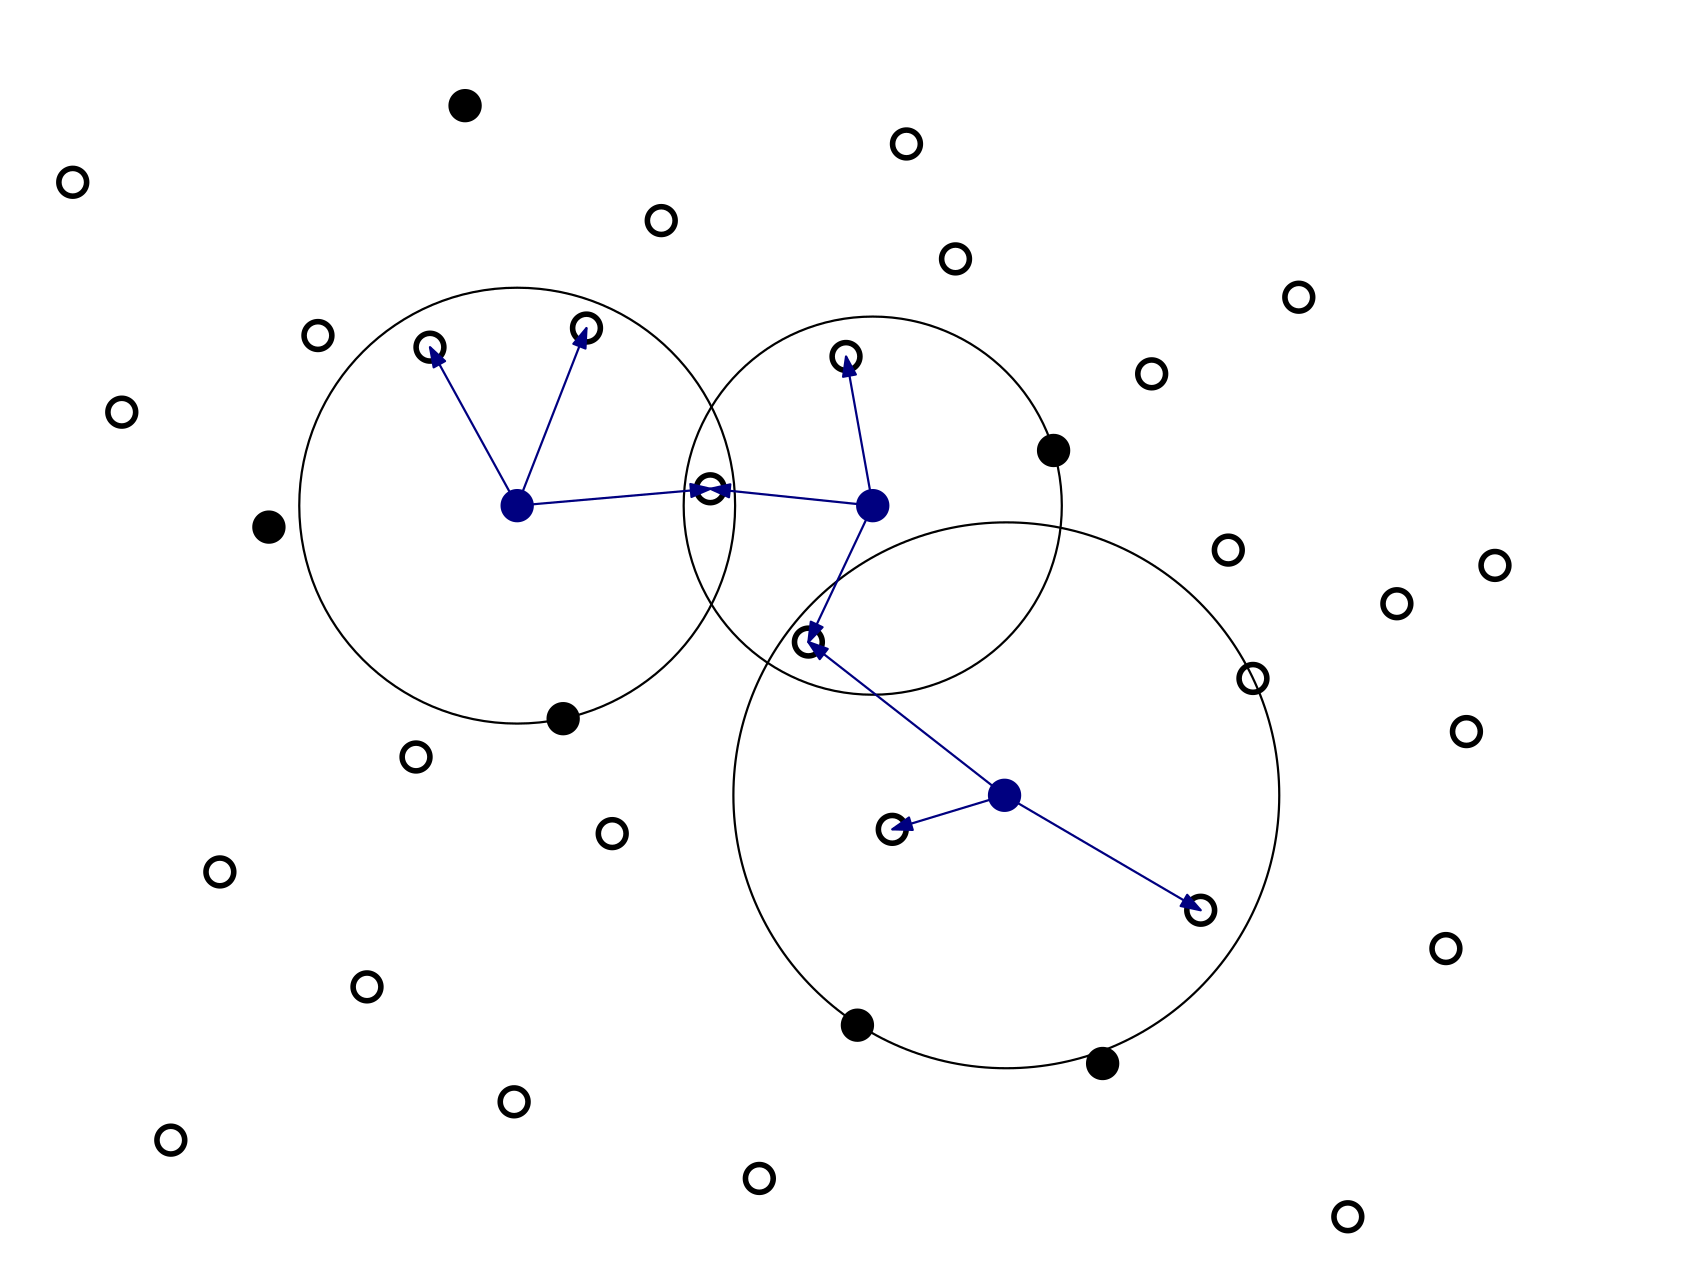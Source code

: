 <?xml version="1.0"?>
<!DOCTYPE ipe SYSTEM "ipe.dtd">
<ipe version="70218" creator="Ipe 7.2.28">
<info created="D:20240209213009" modified="D:20240209231437"/>
<ipestyle name="basic">
<symbol name="arrow/arc(spx)">
<path stroke="sym-stroke" fill="sym-stroke" pen="sym-pen">
0 0 m
-1 0.333 l
-1 -0.333 l
h
</path>
</symbol>
<symbol name="arrow/farc(spx)">
<path stroke="sym-stroke" fill="white" pen="sym-pen">
0 0 m
-1 0.333 l
-1 -0.333 l
h
</path>
</symbol>
<symbol name="arrow/ptarc(spx)">
<path stroke="sym-stroke" fill="sym-stroke" pen="sym-pen">
0 0 m
-1 0.333 l
-0.8 0 l
-1 -0.333 l
h
</path>
</symbol>
<symbol name="arrow/fptarc(spx)">
<path stroke="sym-stroke" fill="white" pen="sym-pen">
0 0 m
-1 0.333 l
-0.8 0 l
-1 -0.333 l
h
</path>
</symbol>
<symbol name="mark/circle(sx)" transformations="translations">
<path fill="sym-stroke">
0.6 0 0 0.6 0 0 e
0.4 0 0 0.4 0 0 e
</path>
</symbol>
<symbol name="mark/disk(sx)" transformations="translations">
<path fill="sym-stroke">
0.6 0 0 0.6 0 0 e
</path>
</symbol>
<symbol name="mark/fdisk(sfx)" transformations="translations">
<group>
<path fill="sym-fill">
0.5 0 0 0.5 0 0 e
</path>
<path fill="sym-stroke" fillrule="eofill">
0.6 0 0 0.6 0 0 e
0.4 0 0 0.4 0 0 e
</path>
</group>
</symbol>
<symbol name="mark/box(sx)" transformations="translations">
<path fill="sym-stroke" fillrule="eofill">
-0.6 -0.6 m
0.6 -0.6 l
0.6 0.6 l
-0.6 0.6 l
h
-0.4 -0.4 m
0.4 -0.4 l
0.4 0.4 l
-0.4 0.4 l
h
</path>
</symbol>
<symbol name="mark/square(sx)" transformations="translations">
<path fill="sym-stroke">
-0.6 -0.6 m
0.6 -0.6 l
0.6 0.6 l
-0.6 0.6 l
h
</path>
</symbol>
<symbol name="mark/fsquare(sfx)" transformations="translations">
<group>
<path fill="sym-fill">
-0.5 -0.5 m
0.5 -0.5 l
0.5 0.5 l
-0.5 0.5 l
h
</path>
<path fill="sym-stroke" fillrule="eofill">
-0.6 -0.6 m
0.6 -0.6 l
0.6 0.6 l
-0.6 0.6 l
h
-0.4 -0.4 m
0.4 -0.4 l
0.4 0.4 l
-0.4 0.4 l
h
</path>
</group>
</symbol>
<symbol name="mark/cross(sx)" transformations="translations">
<group>
<path fill="sym-stroke">
-0.43 -0.57 m
0.57 0.43 l
0.43 0.57 l
-0.57 -0.43 l
h
</path>
<path fill="sym-stroke">
-0.43 0.57 m
0.57 -0.43 l
0.43 -0.57 l
-0.57 0.43 l
h
</path>
</group>
</symbol>
<symbol name="arrow/fnormal(spx)">
<path stroke="sym-stroke" fill="white" pen="sym-pen">
0 0 m
-1 0.333 l
-1 -0.333 l
h
</path>
</symbol>
<symbol name="arrow/pointed(spx)">
<path stroke="sym-stroke" fill="sym-stroke" pen="sym-pen">
0 0 m
-1 0.333 l
-0.8 0 l
-1 -0.333 l
h
</path>
</symbol>
<symbol name="arrow/fpointed(spx)">
<path stroke="sym-stroke" fill="white" pen="sym-pen">
0 0 m
-1 0.333 l
-0.8 0 l
-1 -0.333 l
h
</path>
</symbol>
<symbol name="arrow/linear(spx)">
<path stroke="sym-stroke" pen="sym-pen">
-1 0.333 m
0 0 l
-1 -0.333 l
</path>
</symbol>
<symbol name="arrow/fdouble(spx)">
<path stroke="sym-stroke" fill="white" pen="sym-pen">
0 0 m
-1 0.333 l
-1 -0.333 l
h
-1 0 m
-2 0.333 l
-2 -0.333 l
h
</path>
</symbol>
<symbol name="arrow/double(spx)">
<path stroke="sym-stroke" fill="sym-stroke" pen="sym-pen">
0 0 m
-1 0.333 l
-1 -0.333 l
h
-1 0 m
-2 0.333 l
-2 -0.333 l
h
</path>
</symbol>
<symbol name="arrow/mid-normal(spx)">
<path stroke="sym-stroke" fill="sym-stroke" pen="sym-pen">
0.5 0 m
-0.5 0.333 l
-0.5 -0.333 l
h
</path>
</symbol>
<symbol name="arrow/mid-fnormal(spx)">
<path stroke="sym-stroke" fill="white" pen="sym-pen">
0.5 0 m
-0.5 0.333 l
-0.5 -0.333 l
h
</path>
</symbol>
<symbol name="arrow/mid-pointed(spx)">
<path stroke="sym-stroke" fill="sym-stroke" pen="sym-pen">
0.5 0 m
-0.5 0.333 l
-0.3 0 l
-0.5 -0.333 l
h
</path>
</symbol>
<symbol name="arrow/mid-fpointed(spx)">
<path stroke="sym-stroke" fill="white" pen="sym-pen">
0.5 0 m
-0.5 0.333 l
-0.3 0 l
-0.5 -0.333 l
h
</path>
</symbol>
<symbol name="arrow/mid-double(spx)">
<path stroke="sym-stroke" fill="sym-stroke" pen="sym-pen">
1 0 m
0 0.333 l
0 -0.333 l
h
0 0 m
-1 0.333 l
-1 -0.333 l
h
</path>
</symbol>
<symbol name="arrow/mid-fdouble(spx)">
<path stroke="sym-stroke" fill="white" pen="sym-pen">
1 0 m
0 0.333 l
0 -0.333 l
h
0 0 m
-1 0.333 l
-1 -0.333 l
h
</path>
</symbol>
<anglesize name="22.5 deg" value="22.5"/>
<anglesize name="30 deg" value="30"/>
<anglesize name="45 deg" value="45"/>
<anglesize name="60 deg" value="60"/>
<anglesize name="90 deg" value="90"/>
<arrowsize name="large" value="10"/>
<arrowsize name="small" value="5"/>
<arrowsize name="tiny" value="3"/>
<color name="blue" value="0 0 1"/>
<color name="brown" value="0.647 0.165 0.165"/>
<color name="darkblue" value="0 0 0.545"/>
<color name="darkcyan" value="0 0.545 0.545"/>
<color name="darkgray" value="0.663"/>
<color name="darkgreen" value="0 0.392 0"/>
<color name="darkmagenta" value="0.545 0 0.545"/>
<color name="darkorange" value="1 0.549 0"/>
<color name="darkred" value="0.545 0 0"/>
<color name="gold" value="1 0.843 0"/>
<color name="gray" value="0.745"/>
<color name="green" value="0 1 0"/>
<color name="lightblue" value="0.678 0.847 0.902"/>
<color name="lightcyan" value="0.878 1 1"/>
<color name="lightgray" value="0.827"/>
<color name="lightgreen" value="0.565 0.933 0.565"/>
<color name="lightyellow" value="1 1 0.878"/>
<color name="navy" value="0 0 0.502"/>
<color name="orange" value="1 0.647 0"/>
<color name="pink" value="1 0.753 0.796"/>
<color name="purple" value="0.627 0.125 0.941"/>
<color name="red" value="1 0 0"/>
<color name="seagreen" value="0.18 0.545 0.341"/>
<color name="turquoise" value="0.251 0.878 0.816"/>
<color name="violet" value="0.933 0.51 0.933"/>
<color name="yellow" value="1 1 0"/>
<dashstyle name="dash dot dotted" value="[4 2 1 2 1 2] 0"/>
<dashstyle name="dash dotted" value="[4 2 1 2] 0"/>
<dashstyle name="dashed" value="[4] 0"/>
<dashstyle name="dotted" value="[1 3] 0"/>
<gridsize name="10 pts (~3.5 mm)" value="10"/>
<gridsize name="14 pts (~5 mm)" value="14"/>
<gridsize name="16 pts (~6 mm)" value="16"/>
<gridsize name="20 pts (~7 mm)" value="20"/>
<gridsize name="28 pts (~10 mm)" value="28"/>
<gridsize name="32 pts (~12 mm)" value="32"/>
<gridsize name="4 pts" value="4"/>
<gridsize name="56 pts (~20 mm)" value="56"/>
<gridsize name="8 pts (~3 mm)" value="8"/>
<opacity name="10%" value="0.1"/>
<opacity name="30%" value="0.3"/>
<opacity name="50%" value="0.5"/>
<opacity name="75%" value="0.75"/>
<pen name="fat" value="1.2"/>
<pen name="heavier" value="0.8"/>
<pen name="ultrafat" value="2"/>
<symbolsize name="large" value="5"/>
<symbolsize name="small" value="2"/>
<symbolsize name="tiny" value="1.1"/>
<textsize name="Huge" value="\Huge"/>
<textsize name="LARGE" value="\LARGE"/>
<textsize name="Large" value="\Large"/>
<textsize name="footnote" value="\footnotesize"/>
<textsize name="huge" value="\huge"/>
<textsize name="large" value="\large"/>
<textsize name="script" value="\scriptsize"/>
<textsize name="small" value="\small"/>
<textsize name="tiny" value="\tiny"/>
<textstyle name="center" begin="\begin{center}" end="\end{center}"/>
<textstyle name="item" begin="\begin{itemize}\item{}" end="\end{itemize}"/>
<textstyle name="itemize" begin="\begin{itemize}" end="\end{itemize}"/>
<layout paper="600 450" origin="0 0" frame="600 450"/>
<tiling name="falling" angle="-60" step="4" width="1"/>
<tiling name="rising" angle="30" step="4" width="1"/>
</ipestyle>
<page>
<layer name="alpha"/>
<view layers="alpha" active="alpha"/>
<use layer="alpha" matrix="1 0 0 1 -4.23588 -416.093" name="mark/circle(sx)" pos="112 752" size="10" stroke="black"/>
<use matrix="1 0 0 1 33.2814 -388.506" name="mark/circle(sx)" pos="304 752" size="10" stroke="black"/>
<use matrix="1 0 0 1 28.3699 -427.538" name="mark/circle(sx)" pos="416 640" size="10" stroke="black"/>
<use matrix="1 0 0 1 34.9365 -405.61" name="mark/disk(sx)" pos="320 576" size="10" stroke="navy"/>
<use matrix="1 0 0 1 25.0055 -391.265" name="mark/circle(sx)" pos="224 672" size="10" stroke="black"/>
<use matrix="1 0 0 1 20.5917 -377.472" name="mark/disk(sx)" pos="352 672" size="10" stroke="black"/>
<use matrix="1 0 0 1 5.69515 -403.403" name="mark/circle(sx)" pos="208 560" size="10" stroke="black"/>
<use matrix="1 0 0 1 24.4538 -417.196" name="mark/circle(sx)" pos="48 560" size="10" stroke="black"/>
<use matrix="1 0 0 1 -21.8911 -405.058" name="mark/disk(sx)" pos="112 672" size="10" stroke="black"/>
<use matrix="1 0 0 1 15.0745 -423.817" name="mark/circle(sx)" pos="128 608" size="10" stroke="black"/>
<use matrix="1 0 0 1 12.3158 -414.437" name="mark/circle(sx)" pos="272 640" size="10" stroke="black"/>
<use matrix="1 0 0 1 23.3503 -374.713" name="mark/circle(sx)" pos="208 752" size="10" stroke="black"/>
<use matrix="1 0 0 1 12.8676 -402.299" name="mark/circle(sx)" pos="448 752" size="10" stroke="black"/>
<use matrix="1 0 0 1 -12.5117 -402.851" name="mark/circle(sx)" pos="544 656" size="10" stroke="black"/>
<use matrix="1 0 0 1 17.8331 -412.782" name="mark/circle(sx)" pos="496 528" size="10" stroke="black"/>
<use matrix="1 0 0 1 25.5572 -430.989" name="mark/circle(sx)" pos="400 560" size="10" stroke="black"/>
<use matrix="1 0 0 1 32.1779 -416.644" name="mark/circle(sx)" pos="464 656" size="10" stroke="black"/>
<use matrix="1 0 0 1 23.9021 -397.886" name="mark/circle(sx)" pos="384 720" size="10" stroke="black"/>
<use matrix="1 0 0 1 15.6262 -395.127" name="mark/circle(sx)" pos="304 800" size="10" stroke="black"/>
<use matrix="1 0 0 1 16.7296 -397.334" name="mark/disk(sx)" pos="144 816" size="10" stroke="black"/>
<use matrix="1 0 0 1 -12.5117 -392.92" name="mark/circle(sx)" pos="32 784" size="10" stroke="black"/>
<use matrix="1 0 0 1 -10.8566 -379.679" name="mark/circle(sx)" pos="48 688" size="10" stroke="black"/>
<use matrix="1 0 0 1 -11.96 -426.024" name="mark/disk(sx)" pos="208 624" size="10" stroke="black"/>
<use matrix="1 0 0 1 -2.58071 -410.575" name="mark/circle(sx)" pos="128 512" size="10" stroke="black"/>
<use matrix="1 0 0 1 29.971 -408.368" name="mark/disk(sx)" pos="272 496" size="10" stroke="black"/>
<use matrix="1 0 0 1 6.24688 -390.161" name="mark/disk(sx)" pos="384 464" size="10" stroke="black"/>
<use matrix="1 0 0 1 30.5227 -397.334" name="mark/circle(sx)" pos="448 416" size="10" stroke="black"/>
<use matrix="1 0 0 1 10.6607 -383.541" name="mark/circle(sx)" pos="256 416" size="10" stroke="black"/>
<use matrix="1 0 0 1 34.3848 -371.955" name="mark/circle(sx)" pos="144 432" size="10" stroke="black"/>
<use matrix="1 0 0 1 6.7986 -385.748" name="mark/circle(sx)" pos="48 432" size="10" stroke="black"/>
<use matrix="1 0 0 1 -12.5117 -397.334" name="mark/disk(sx)" pos="320 672" size="10" stroke="navy"/>
<use matrix="1 0 0 1 -12.5117 -397.334" name="mark/disk(sx)" pos="192 672" size="10" stroke="navy"/>
<use matrix="1 0 0 1 -12.5117 -397.334" name="mark/circle(sx)" pos="448 656" size="10" stroke="black"/>
<use matrix="1 0 0 1 116.092 -452.288" name="mark/circle(sx)" pos="32 784" size="10" stroke="black"/>
<use matrix="1 0 0 1 172.436 -445.397" name="mark/circle(sx)" pos="32 784" size="10" stroke="black"/>
<use matrix="1 0 0 1 265.87 -455.636" name="mark/circle(sx)" pos="32 784" size="10" stroke="black"/>
<use matrix="1 0 0 1 489.215 -590.667" name="mark/circle(sx)" pos="32 784" size="10" stroke="black"/>
<use matrix="1 0 0 1 282.509 -625.865" name="mark/circle(sx)" pos="32 784" size="10" stroke="black"/>
<path stroke="black" pen="heavier">
78.4555 0 0 78.4555 179.488 274.666 e
</path>
<path stroke="black" pen="heavier">
68.0659 0 0 68.0659 307.488 274.666 e
</path>
<path matrix="1 0 0 1 0.639957 0" stroke="black" pen="heavier">
98.2565 0 0 98.2565 354.937 170.39 e
</path>
<path stroke="navy" pen="heavier" arrow="normal/normal">
179.488 274.666 m
148.092 331.712 l
</path>
<path stroke="navy" pen="heavier" arrow="normal/normal">
179.488 274.666 m
204.436 338.603 l
</path>
<path stroke="navy" pen="heavier" arrow="normal/normal">
179.488 274.666 m
249.005 280.735 l
</path>
<path stroke="navy" pen="heavier" arrow="normal/normal">
307.488 274.666 m
297.87 328.364 l
</path>
<path stroke="navy" pen="heavier" arrow="normal/normal">
307.488 274.666 m
249.005 280.735 l
</path>
<path stroke="navy" pen="heavier" arrow="normal/normal">
307.488 274.666 m
284.316 225.563 l
</path>
<path stroke="navy" pen="heavier" arrow="normal/normal">
354.937 170.39 m
284.316 225.563 l
</path>
<path stroke="navy" pen="heavier" arrow="normal/normal">
354.937 170.39 m
314.509 158.135 l
</path>
<path stroke="navy" pen="heavier" arrow="normal/normal">
354.937 170.39 m
425.557 129.011 l
</path>
<use matrix="1 0 0 1 -27.7688 -26.7871" name="mark/circle(sx)" pos="27.7688 26.7871" size="10" stroke="white"/>
<use matrix="1 0 0 1 572.231 423.213" name="mark/circle(sx)" pos="27.7688 26.7871" size="10" stroke="white"/>
</page>
</ipe>
